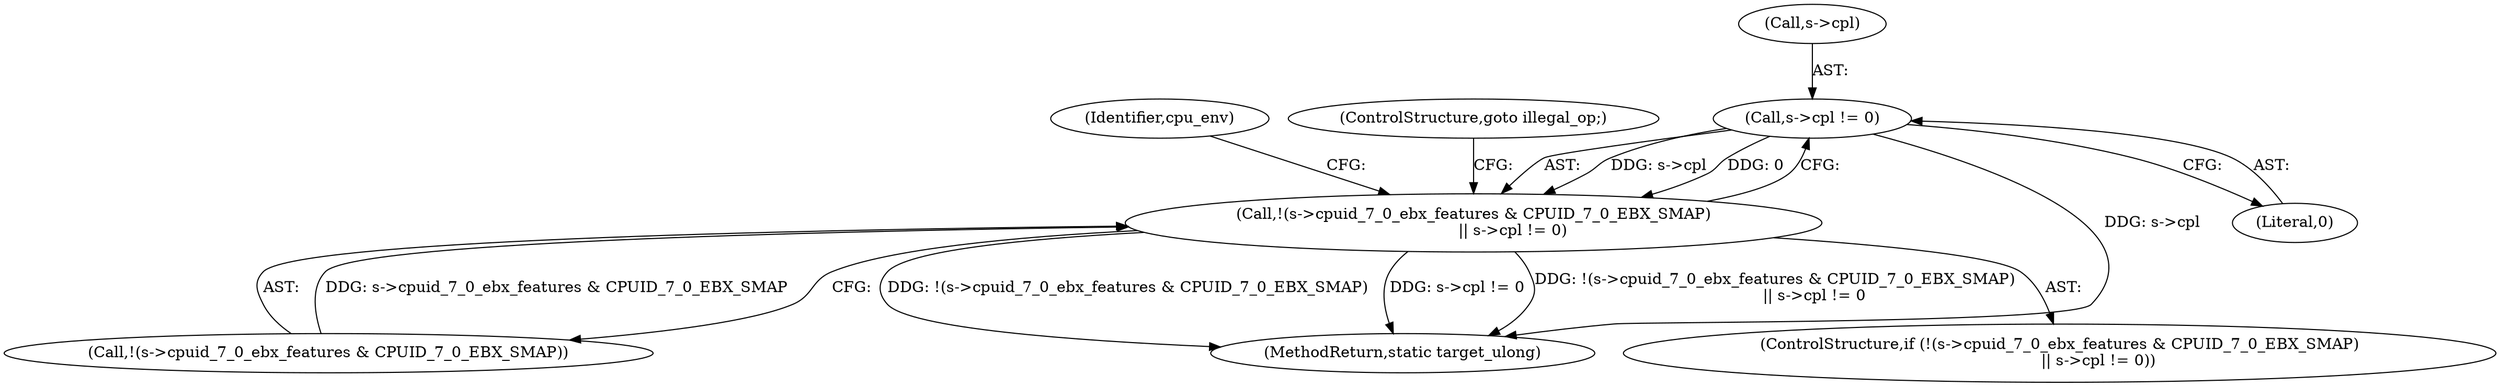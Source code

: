 digraph "0_qemu_30663fd26c0307e414622c7a8607fbc04f92ec14@pointer" {
"1008666" [label="(Call,s->cpl != 0)"];
"1008659" [label="(Call,!(s->cpuid_7_0_ebx_features & CPUID_7_0_EBX_SMAP)\n                || s->cpl != 0)"];
"1011840" [label="(MethodReturn,static target_ulong)"];
"1008666" [label="(Call,s->cpl != 0)"];
"1008659" [label="(Call,!(s->cpuid_7_0_ebx_features & CPUID_7_0_EBX_SMAP)\n                || s->cpl != 0)"];
"1008670" [label="(Literal,0)"];
"1008660" [label="(Call,!(s->cpuid_7_0_ebx_features & CPUID_7_0_EBX_SMAP))"];
"1008674" [label="(Identifier,cpu_env)"];
"1008658" [label="(ControlStructure,if (!(s->cpuid_7_0_ebx_features & CPUID_7_0_EBX_SMAP)\n                || s->cpl != 0))"];
"1008672" [label="(ControlStructure,goto illegal_op;)"];
"1008667" [label="(Call,s->cpl)"];
"1008666" -> "1008659"  [label="AST: "];
"1008666" -> "1008670"  [label="CFG: "];
"1008667" -> "1008666"  [label="AST: "];
"1008670" -> "1008666"  [label="AST: "];
"1008659" -> "1008666"  [label="CFG: "];
"1008666" -> "1011840"  [label="DDG: s->cpl"];
"1008666" -> "1008659"  [label="DDG: s->cpl"];
"1008666" -> "1008659"  [label="DDG: 0"];
"1008659" -> "1008658"  [label="AST: "];
"1008659" -> "1008660"  [label="CFG: "];
"1008660" -> "1008659"  [label="AST: "];
"1008672" -> "1008659"  [label="CFG: "];
"1008674" -> "1008659"  [label="CFG: "];
"1008659" -> "1011840"  [label="DDG: !(s->cpuid_7_0_ebx_features & CPUID_7_0_EBX_SMAP)\n                || s->cpl != 0"];
"1008659" -> "1011840"  [label="DDG: !(s->cpuid_7_0_ebx_features & CPUID_7_0_EBX_SMAP)"];
"1008659" -> "1011840"  [label="DDG: s->cpl != 0"];
"1008660" -> "1008659"  [label="DDG: s->cpuid_7_0_ebx_features & CPUID_7_0_EBX_SMAP"];
}
